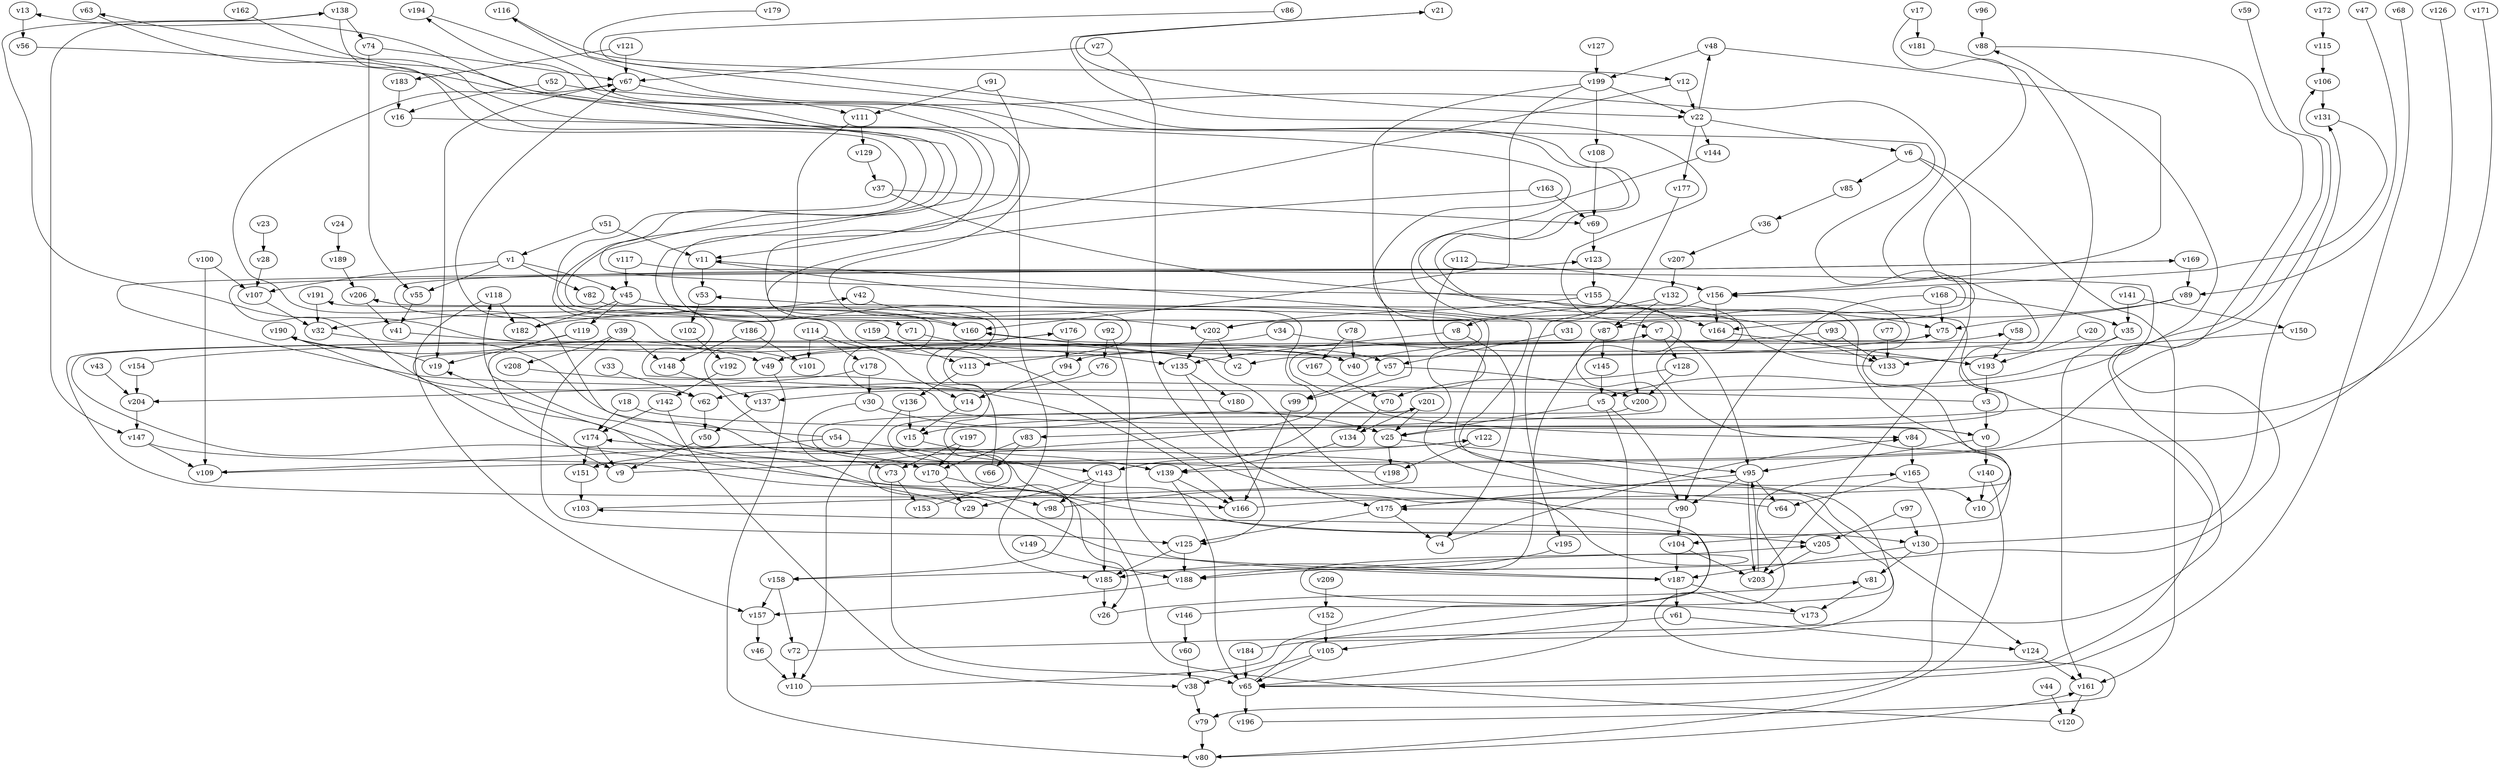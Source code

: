 // Benchmark game 314 - 210 vertices
// time_bound: 81
// targets: v182
digraph G {
    v0 [name="v0", player=0];
    v1 [name="v1", player=1];
    v2 [name="v2", player=1];
    v3 [name="v3", player=1];
    v4 [name="v4", player=1];
    v5 [name="v5", player=0];
    v6 [name="v6", player=1];
    v7 [name="v7", player=0];
    v8 [name="v8", player=1];
    v9 [name="v9", player=0];
    v10 [name="v10", player=1];
    v11 [name="v11", player=0];
    v12 [name="v12", player=1];
    v13 [name="v13", player=0];
    v14 [name="v14", player=0];
    v15 [name="v15", player=1];
    v16 [name="v16", player=1];
    v17 [name="v17", player=1];
    v18 [name="v18", player=1];
    v19 [name="v19", player=0];
    v20 [name="v20", player=0];
    v21 [name="v21", player=0];
    v22 [name="v22", player=0];
    v23 [name="v23", player=1];
    v24 [name="v24", player=1];
    v25 [name="v25", player=1];
    v26 [name="v26", player=1];
    v27 [name="v27", player=1];
    v28 [name="v28", player=1];
    v29 [name="v29", player=0];
    v30 [name="v30", player=0];
    v31 [name="v31", player=1];
    v32 [name="v32", player=0];
    v33 [name="v33", player=0];
    v34 [name="v34", player=1];
    v35 [name="v35", player=1];
    v36 [name="v36", player=0];
    v37 [name="v37", player=1];
    v38 [name="v38", player=0];
    v39 [name="v39", player=0];
    v40 [name="v40", player=1];
    v41 [name="v41", player=0];
    v42 [name="v42", player=0];
    v43 [name="v43", player=0];
    v44 [name="v44", player=0];
    v45 [name="v45", player=0];
    v46 [name="v46", player=1];
    v47 [name="v47", player=0];
    v48 [name="v48", player=1];
    v49 [name="v49", player=1];
    v50 [name="v50", player=1];
    v51 [name="v51", player=0];
    v52 [name="v52", player=0];
    v53 [name="v53", player=1];
    v54 [name="v54", player=1];
    v55 [name="v55", player=0];
    v56 [name="v56", player=1];
    v57 [name="v57", player=1];
    v58 [name="v58", player=0];
    v59 [name="v59", player=0];
    v60 [name="v60", player=0];
    v61 [name="v61", player=0];
    v62 [name="v62", player=0];
    v63 [name="v63", player=0];
    v64 [name="v64", player=0];
    v65 [name="v65", player=0];
    v66 [name="v66", player=0];
    v67 [name="v67", player=1];
    v68 [name="v68", player=1];
    v69 [name="v69", player=1];
    v70 [name="v70", player=1];
    v71 [name="v71", player=1];
    v72 [name="v72", player=1];
    v73 [name="v73", player=1];
    v74 [name="v74", player=0];
    v75 [name="v75", player=0];
    v76 [name="v76", player=1];
    v77 [name="v77", player=0];
    v78 [name="v78", player=0];
    v79 [name="v79", player=1];
    v80 [name="v80", player=0];
    v81 [name="v81", player=1];
    v82 [name="v82", player=1];
    v83 [name="v83", player=1];
    v84 [name="v84", player=1];
    v85 [name="v85", player=1];
    v86 [name="v86", player=1];
    v87 [name="v87", player=0];
    v88 [name="v88", player=1];
    v89 [name="v89", player=0];
    v90 [name="v90", player=1];
    v91 [name="v91", player=1];
    v92 [name="v92", player=0];
    v93 [name="v93", player=0];
    v94 [name="v94", player=0];
    v95 [name="v95", player=1];
    v96 [name="v96", player=1];
    v97 [name="v97", player=1];
    v98 [name="v98", player=0];
    v99 [name="v99", player=1];
    v100 [name="v100", player=1];
    v101 [name="v101", player=0];
    v102 [name="v102", player=1];
    v103 [name="v103", player=0];
    v104 [name="v104", player=0];
    v105 [name="v105", player=1];
    v106 [name="v106", player=1];
    v107 [name="v107", player=1];
    v108 [name="v108", player=1];
    v109 [name="v109", player=0];
    v110 [name="v110", player=1];
    v111 [name="v111", player=0];
    v112 [name="v112", player=1];
    v113 [name="v113", player=0];
    v114 [name="v114", player=1];
    v115 [name="v115", player=0];
    v116 [name="v116", player=1];
    v117 [name="v117", player=0];
    v118 [name="v118", player=0];
    v119 [name="v119", player=0];
    v120 [name="v120", player=1];
    v121 [name="v121", player=0];
    v122 [name="v122", player=1];
    v123 [name="v123", player=0];
    v124 [name="v124", player=0];
    v125 [name="v125", player=1];
    v126 [name="v126", player=0];
    v127 [name="v127", player=0];
    v128 [name="v128", player=0];
    v129 [name="v129", player=0];
    v130 [name="v130", player=1];
    v131 [name="v131", player=0];
    v132 [name="v132", player=1];
    v133 [name="v133", player=0];
    v134 [name="v134", player=0];
    v135 [name="v135", player=0];
    v136 [name="v136", player=0];
    v137 [name="v137", player=1];
    v138 [name="v138", player=1];
    v139 [name="v139", player=0];
    v140 [name="v140", player=1];
    v141 [name="v141", player=1];
    v142 [name="v142", player=0];
    v143 [name="v143", player=1];
    v144 [name="v144", player=0];
    v145 [name="v145", player=0];
    v146 [name="v146", player=0];
    v147 [name="v147", player=1];
    v148 [name="v148", player=0];
    v149 [name="v149", player=0];
    v150 [name="v150", player=0];
    v151 [name="v151", player=1];
    v152 [name="v152", player=0];
    v153 [name="v153", player=0];
    v154 [name="v154", player=1];
    v155 [name="v155", player=1];
    v156 [name="v156", player=1];
    v157 [name="v157", player=1];
    v158 [name="v158", player=1];
    v159 [name="v159", player=1];
    v160 [name="v160", player=1];
    v161 [name="v161", player=0];
    v162 [name="v162", player=0];
    v163 [name="v163", player=0];
    v164 [name="v164", player=0];
    v165 [name="v165", player=0];
    v166 [name="v166", player=0];
    v167 [name="v167", player=1];
    v168 [name="v168", player=1];
    v169 [name="v169", player=0];
    v170 [name="v170", player=0];
    v171 [name="v171", player=1];
    v172 [name="v172", player=0];
    v173 [name="v173", player=0];
    v174 [name="v174", player=0];
    v175 [name="v175", player=0];
    v176 [name="v176", player=1];
    v177 [name="v177", player=1];
    v178 [name="v178", player=1];
    v179 [name="v179", player=1];
    v180 [name="v180", player=1];
    v181 [name="v181", player=0];
    v182 [name="v182", player=0, target=1];
    v183 [name="v183", player=1];
    v184 [name="v184", player=0];
    v185 [name="v185", player=0];
    v186 [name="v186", player=1];
    v187 [name="v187", player=1];
    v188 [name="v188", player=1];
    v189 [name="v189", player=0];
    v190 [name="v190", player=1];
    v191 [name="v191", player=1];
    v192 [name="v192", player=0];
    v193 [name="v193", player=0];
    v194 [name="v194", player=1];
    v195 [name="v195", player=0];
    v196 [name="v196", player=0];
    v197 [name="v197", player=0];
    v198 [name="v198", player=1];
    v199 [name="v199", player=1];
    v200 [name="v200", player=0];
    v201 [name="v201", player=1];
    v202 [name="v202", player=1];
    v203 [name="v203", player=0];
    v204 [name="v204", player=0];
    v205 [name="v205", player=0];
    v206 [name="v206", player=0];
    v207 [name="v207", player=1];
    v208 [name="v208", player=1];
    v209 [name="v209", player=0];

    v0 -> v206 [constraint="t < 13"];
    v1 -> v55;
    v2 -> v138 [constraint="t >= 4"];
    v3 -> v169 [constraint="t >= 1"];
    v4 -> v84 [constraint="t mod 3 == 2"];
    v5 -> v25;
    v6 -> v161;
    v7 -> v128;
    v8 -> v4;
    v9 -> v106 [constraint="t < 13"];
    v10 -> v21 [constraint="t < 9"];
    v11 -> v124 [constraint="t mod 3 == 1"];
    v12 -> v11 [constraint="t >= 1"];
    v13 -> v56;
    v14 -> v15;
    v15 -> v139;
    v16 -> v202 [constraint="t mod 2 == 0"];
    v17 -> v2 [constraint="t < 11"];
    v18 -> v0 [constraint="t < 15"];
    v19 -> v190 [constraint="t < 6"];
    v20 -> v193;
    v21 -> v22 [constraint="t mod 3 == 0"];
    v22 -> v144;
    v23 -> v28;
    v24 -> v189;
    v25 -> v95;
    v26 -> v81 [constraint="t < 13"];
    v27 -> v67;
    v28 -> v107;
    v29 -> v19 [constraint="t >= 3"];
    v30 -> v73;
    v31 -> v57;
    v32 -> v158 [constraint="t >= 5"];
    v33 -> v62;
    v34 -> v49;
    v35 -> v84 [constraint="t < 15"];
    v36 -> v207;
    v37 -> v75;
    v38 -> v79;
    v39 -> v125;
    v40 -> v58 [constraint="t mod 4 == 2"];
    v41 -> v40 [constraint="t mod 4 == 3"];
    v42 -> v202;
    v43 -> v204;
    v44 -> v120;
    v45 -> v182;
    v46 -> v110;
    v47 -> v89 [constraint="t >= 3"];
    v48 -> v156;
    v49 -> v7 [constraint="t < 9"];
    v50 -> v9;
    v51 -> v11;
    v52 -> v87 [constraint="t >= 5"];
    v53 -> v102;
    v54 -> v67 [constraint="t < 14"];
    v55 -> v41;
    v56 -> v71 [constraint="t mod 3 == 1"];
    v57 -> v200;
    v58 -> v193;
    v59 -> v5 [constraint="t >= 4"];
    v60 -> v38;
    v61 -> v105;
    v62 -> v50;
    v63 -> v40 [constraint="t >= 1"];
    v64 -> v176 [constraint="t >= 2"];
    v65 -> v103 [constraint="t < 6"];
    v66 -> v13 [constraint="t < 7"];
    v67 -> v19;
    v68 -> v65 [constraint="t mod 5 == 2"];
    v69 -> v123;
    v70 -> v134;
    v71 -> v135;
    v72 -> v88 [constraint="t >= 3"];
    v73 -> v153;
    v74 -> v67;
    v75 -> v62 [constraint="t mod 4 == 1"];
    v76 -> v137;
    v77 -> v133;
    v78 -> v40;
    v79 -> v80;
    v80 -> v161 [constraint="t mod 5 == 0"];
    v81 -> v173;
    v82 -> v65 [constraint="t < 10"];
    v83 -> v170;
    v84 -> v165;
    v85 -> v36;
    v86 -> v104 [constraint="t < 13"];
    v87 -> v145;
    v88 -> v158 [constraint="t mod 4 == 2"];
    v89 -> v164;
    v90 -> v175 [constraint="t mod 4 == 1"];
    v91 -> v111;
    v92 -> v187;
    v93 -> v94 [constraint="t >= 2"];
    v94 -> v14;
    v95 -> v90;
    v96 -> v88;
    v97 -> v205;
    v98 -> v10 [constraint="t mod 5 == 1"];
    v99 -> v166;
    v100 -> v109;
    v101 -> v123 [constraint="t < 6"];
    v102 -> v192;
    v103 -> v174 [constraint="t < 6"];
    v104 -> v187;
    v105 -> v65;
    v106 -> v131;
    v107 -> v32;
    v108 -> v69;
    v109 -> v122 [constraint="t >= 5"];
    v110 -> v160 [constraint="t >= 2"];
    v111 -> v32;
    v112 -> v156;
    v113 -> v136;
    v114 -> v178;
    v115 -> v106;
    v116 -> v12 [constraint="t < 8"];
    v117 -> v62 [constraint="t >= 4"];
    v118 -> v157;
    v119 -> v9;
    v120 -> v190 [constraint="t >= 5"];
    v121 -> v67;
    v122 -> v26 [constraint="t mod 5 == 1"];
    v123 -> v155;
    v124 -> v161;
    v125 -> v188;
    v126 -> v139 [constraint="t mod 2 == 1"];
    v127 -> v199;
    v128 -> v70;
    v129 -> v37;
    v130 -> v131 [constraint="t < 15"];
    v131 -> v156 [constraint="t >= 3"];
    v132 -> v87;
    v133 -> v116 [constraint="t mod 4 == 2"];
    v134 -> v139;
    v135 -> v180;
    v136 -> v110;
    v137 -> v50;
    v138 -> v205 [constraint="t < 14"];
    v139 -> v201 [constraint="t >= 1"];
    v140 -> v10;
    v141 -> v150;
    v142 -> v174;
    v143 -> v98;
    v144 -> v83 [constraint="t >= 1"];
    v145 -> v5;
    v146 -> v11 [constraint="t >= 4"];
    v147 -> v187 [constraint="t < 12"];
    v148 -> v137;
    v149 -> v188;
    v150 -> v133;
    v151 -> v103;
    v152 -> v105;
    v153 -> v191 [constraint="t >= 4"];
    v154 -> v75 [constraint="t mod 5 == 0"];
    v155 -> v63 [constraint="t < 15"];
    v156 -> v200;
    v157 -> v46;
    v158 -> v72;
    v159 -> v188 [constraint="t < 7"];
    v160 -> v194 [constraint="t >= 5"];
    v161 -> v120;
    v162 -> v7 [constraint="t mod 4 == 2"];
    v163 -> v113 [constraint="t < 14"];
    v164 -> v193;
    v165 -> v79;
    v166 -> v156 [constraint="t < 15"];
    v167 -> v70;
    v168 -> v35;
    v169 -> v98 [constraint="t >= 2"];
    v170 -> v29;
    v171 -> v15 [constraint="t < 11"];
    v172 -> v115;
    v173 -> v205 [constraint="t mod 2 == 0"];
    v174 -> v151;
    v175 -> v4;
    v176 -> v170 [constraint="t mod 5 == 3"];
    v177 -> v8;
    v178 -> v204;
    v179 -> v133 [constraint="t mod 4 == 0"];
    v180 -> v67 [constraint="t < 9"];
    v181 -> v25 [constraint="t < 14"];
    v182 -> v42 [constraint="t < 10"];
    v183 -> v16;
    v184 -> v53 [constraint="t < 12"];
    v185 -> v26;
    v186 -> v101;
    v187 -> v61;
    v188 -> v157;
    v189 -> v206;
    v190 -> v49;
    v191 -> v32;
    v192 -> v142;
    v193 -> v3;
    v194 -> v151 [constraint="t >= 5"];
    v195 -> v188;
    v196 -> v165 [constraint="t >= 1"];
    v197 -> v170;
    v198 -> v118 [constraint="t < 6"];
    v199 -> v99;
    v200 -> v130 [constraint="t mod 2 == 0"];
    v201 -> v25;
    v202 -> v2;
    v203 -> v95;
    v204 -> v147;
    v205 -> v203;
    v206 -> v41;
    v207 -> v132;
    v208 -> v166 [constraint="t mod 3 == 1"];
    v209 -> v152;
    v125 -> v185;
    v3 -> v0;
    v135 -> v125;
    v49 -> v80;
    v25 -> v198;
    v65 -> v196;
    v160 -> v57;
    v146 -> v60;
    v199 -> v160;
    v174 -> v9;
    v22 -> v6;
    v54 -> v109;
    v155 -> v202;
    v100 -> v107;
    v12 -> v22;
    v170 -> v166;
    v92 -> v76;
    v34 -> v193;
    v111 -> v129;
    v176 -> v94;
    v141 -> v35;
    v199 -> v22;
    v187 -> v173;
    v128 -> v200;
    v54 -> v143;
    v52 -> v16;
    v91 -> v185;
    v119 -> v19;
    v57 -> v99;
    v18 -> v174;
    v139 -> v166;
    v5 -> v90;
    v72 -> v110;
    v7 -> v95;
    v39 -> v208;
    v158 -> v157;
    v1 -> v45;
    v169 -> v89;
    v154 -> v204;
    v114 -> v101;
    v48 -> v199;
    v201 -> v134;
    v138 -> v147;
    v147 -> v109;
    v199 -> v108;
    v6 -> v203;
    v184 -> v65;
    v163 -> v69;
    v178 -> v30;
    v105 -> v38;
    v5 -> v65;
    v175 -> v125;
    v97 -> v130;
    v95 -> v203;
    v121 -> v183;
    v27 -> v175;
    v140 -> v80;
    v67 -> v111;
    v89 -> v75;
    v143 -> v29;
    v1 -> v107;
    v45 -> v119;
    v202 -> v135;
    v51 -> v1;
    v130 -> v81;
    v22 -> v177;
    v142 -> v38;
    v95 -> v175;
    v61 -> v124;
    v37 -> v69;
    v0 -> v95;
    v73 -> v65;
    v156 -> v164;
    v93 -> v133;
    v118 -> v182;
    v132 -> v195;
    v168 -> v90;
    v138 -> v74;
    v122 -> v198;
    v6 -> v85;
    v95 -> v64;
    v155 -> v164;
    v112 -> v143;
    v87 -> v185;
    v136 -> v15;
    v11 -> v53;
    v78 -> v167;
    v17 -> v181;
    v8 -> v135;
    v197 -> v73;
    v104 -> v203;
    v39 -> v148;
    v1 -> v82;
    v165 -> v64;
    v74 -> v55;
    v139 -> v65;
    v90 -> v104;
    v168 -> v75;
    v35 -> v161;
    v159 -> v113;
    v143 -> v185;
    v130 -> v187;
    v83 -> v66;
    v0 -> v140;
    v186 -> v148;
    v45 -> v160;
    v22 -> v48;
    v30 -> v25;
    v114 -> v14;
    v117 -> v45;
}
